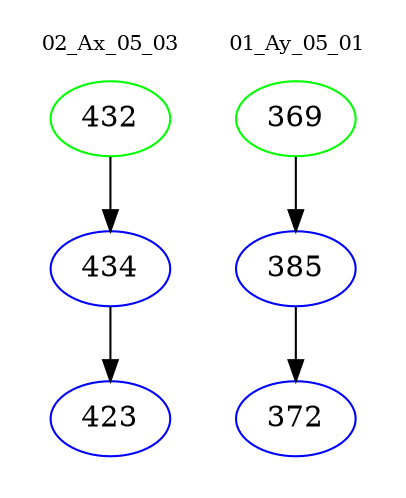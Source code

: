 digraph{
subgraph cluster_0 {
color = white
label = "02_Ax_05_03";
fontsize=10;
T0_432 [label="432", color="green"]
T0_432 -> T0_434 [color="black"]
T0_434 [label="434", color="blue"]
T0_434 -> T0_423 [color="black"]
T0_423 [label="423", color="blue"]
}
subgraph cluster_1 {
color = white
label = "01_Ay_05_01";
fontsize=10;
T1_369 [label="369", color="green"]
T1_369 -> T1_385 [color="black"]
T1_385 [label="385", color="blue"]
T1_385 -> T1_372 [color="black"]
T1_372 [label="372", color="blue"]
}
}
